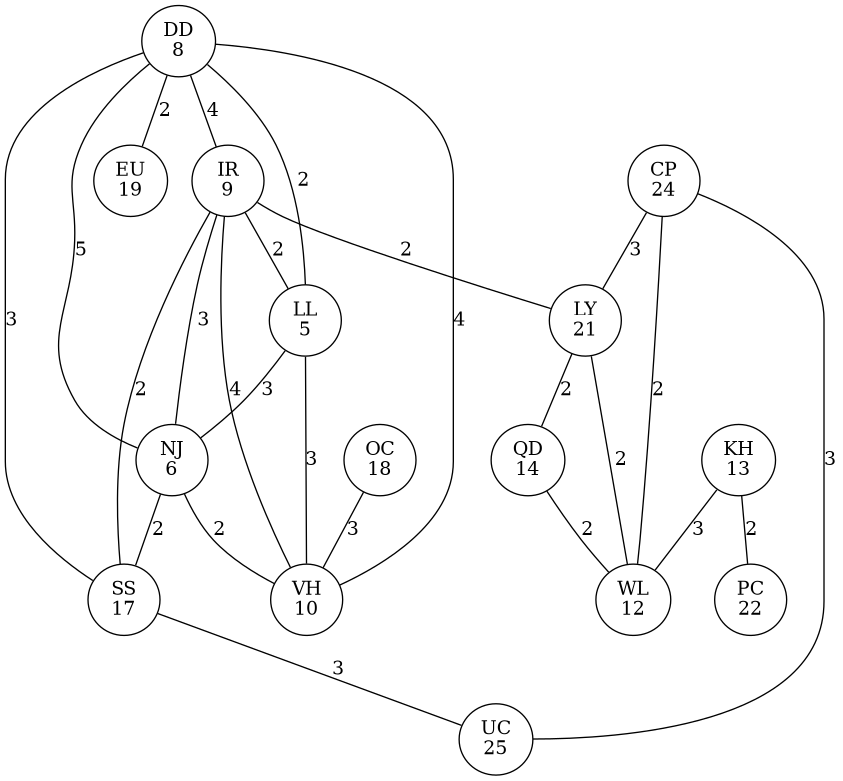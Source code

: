 @startdot
graph valves {
DD [label="DD\n8"]
LL [label="LL\n5"]
LY [label="LY\n21"]
UC [label="UC\n25"]
QD [label="QD\n14"]
IR [label="IR\n9"]
EU [label="EU\n19"]
VH [label="VH\n10"]
NJ [label="NJ\n6"]
OC [label="OC\n18"]
WL [label="WL\n12"]
KH [label="KH\n13"]
SS [label="SS\n17"]
CP [label="CP\n24"]
PC [label="PC\n22"]
IR -- LL [label="2"]
CP -- WL [label="2"]
IR -- LY [label="2"]
DD -- LL [label="2"]
NJ -- VH [label="2"]
OC -- VH [label="3"]
LY -- QD [label="2"]
IR -- VH [label="4"]
DD -- IR [label="4"]
CP -- UC [label="3"]
SS -- UC [label="3"]
CP -- LY [label="3"]
LL -- VH [label="3"]
DD -- VH [label="4"]
IR -- NJ [label="3"]
DD -- EU [label="2"]
QD -- WL [label="2"]
NJ -- SS [label="2"]
LL -- NJ [label="3"]
DD -- NJ [label="5"]
KH -- WL [label="3"]
IR -- SS [label="2"]
LY -- WL [label="2"]
KH -- PC [label="2"]
DD -- SS [label="3"]
}
@enddot
